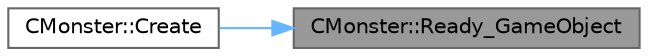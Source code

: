 digraph "CMonster::Ready_GameObject"
{
 // LATEX_PDF_SIZE
  bgcolor="transparent";
  edge [fontname=Helvetica,fontsize=10,labelfontname=Helvetica,labelfontsize=10];
  node [fontname=Helvetica,fontsize=10,shape=box,height=0.2,width=0.4];
  rankdir="RL";
  Node1 [id="Node000001",label="CMonster::Ready_GameObject",height=0.2,width=0.4,color="gray40", fillcolor="grey60", style="filled", fontcolor="black",tooltip=" "];
  Node1 -> Node2 [id="edge1_Node000001_Node000002",dir="back",color="steelblue1",style="solid",tooltip=" "];
  Node2 [id="Node000002",label="CMonster::Create",height=0.2,width=0.4,color="grey40", fillcolor="white", style="filled",URL="$class_c_monster.html#aa1ae7be809c54e529cf6d7e8df09e864",tooltip=" "];
}
